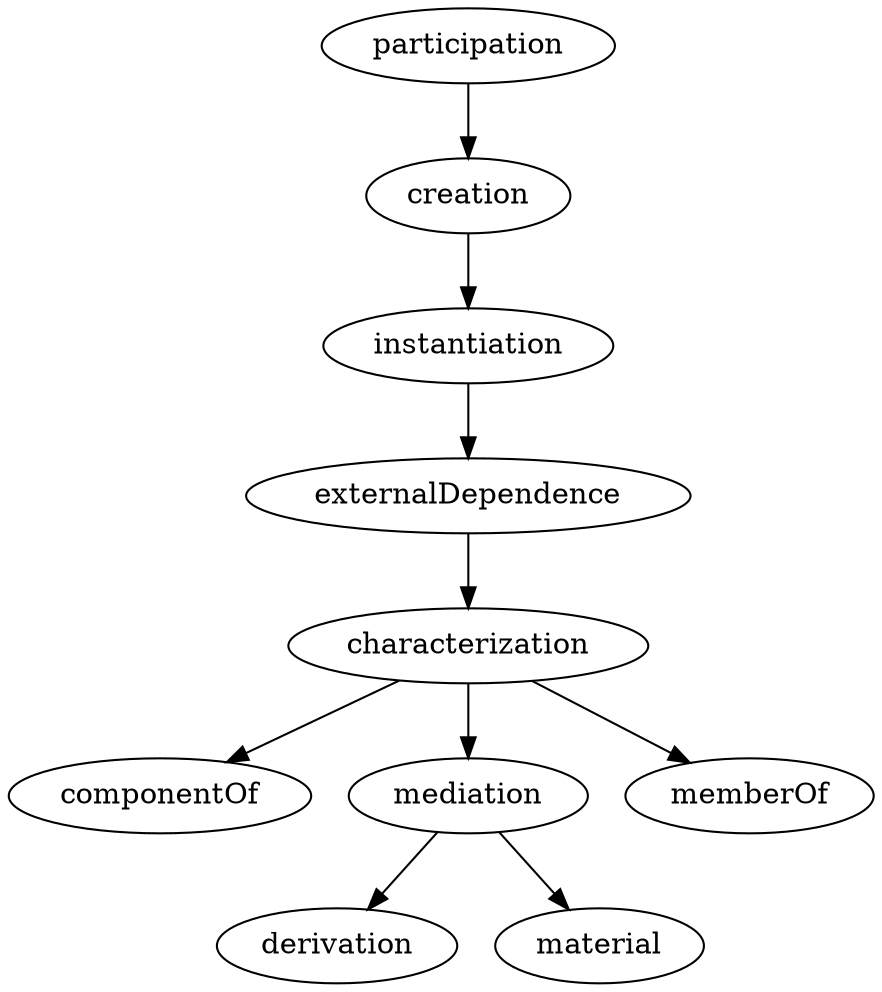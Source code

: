 strict digraph  {
participation;
creation;
instantiation;
externalDependence;
characterization;
componentOf;
mediation;
memberOf;
derivation;
material;
participation -> creation;
creation -> instantiation;
instantiation -> externalDependence;
externalDependence -> characterization;
characterization -> componentOf;
characterization -> mediation;
characterization -> memberOf;
mediation -> derivation;
mediation -> material;
}
